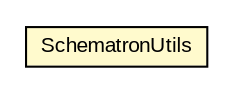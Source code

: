 #!/usr/local/bin/dot
#
# Class diagram 
# Generated by UMLGraph version 5.1 (http://www.umlgraph.org/)
#

digraph G {
	edge [fontname="arial",fontsize=10,labelfontname="arial",labelfontsize=10];
	node [fontname="arial",fontsize=10,shape=plaintext];
	nodesep=0.25;
	ranksep=0.5;
	// com.helger.schematron.SchematronUtils
	c2017 [label=<<table title="com.helger.schematron.SchematronUtils" border="0" cellborder="1" cellspacing="0" cellpadding="2" port="p" bgcolor="lemonChiffon" href="./SchematronUtils.html">
		<tr><td><table border="0" cellspacing="0" cellpadding="1">
<tr><td align="center" balign="center"> SchematronUtils </td></tr>
		</table></td></tr>
		</table>>, fontname="arial", fontcolor="black", fontsize=10.0];
}

